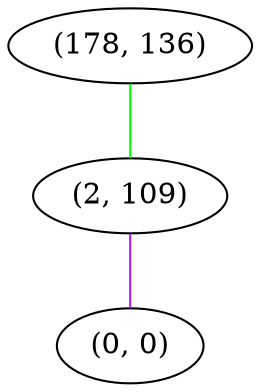 graph "" {
"(178, 136)";
"(2, 109)";
"(0, 0)";
"(178, 136)" -- "(2, 109)"  [color=green, key=0, weight=2];
"(2, 109)" -- "(0, 0)"  [color=purple, key=0, weight=4];
}
